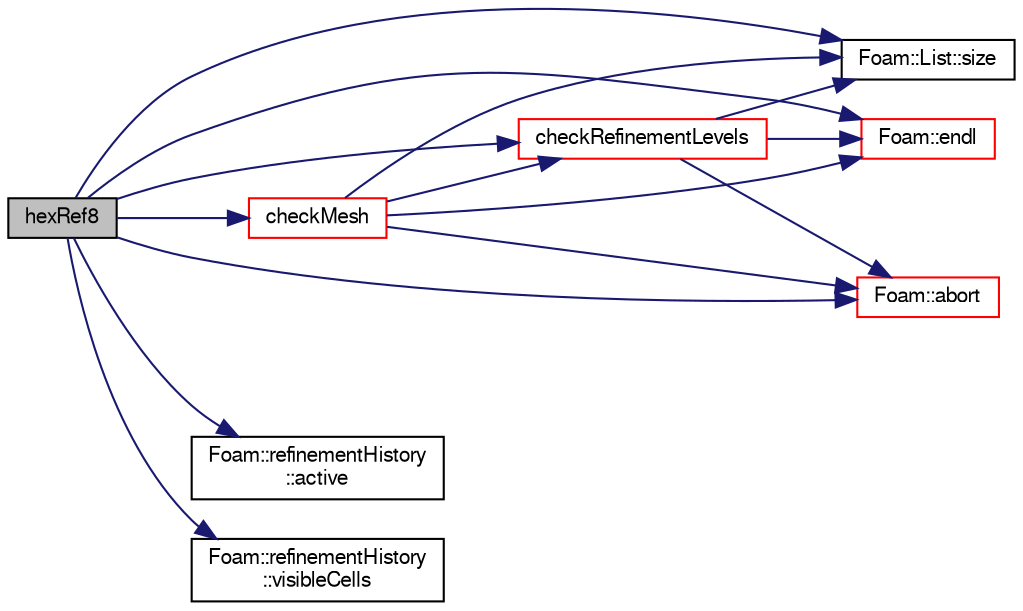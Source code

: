 digraph "hexRef8"
{
  bgcolor="transparent";
  edge [fontname="FreeSans",fontsize="10",labelfontname="FreeSans",labelfontsize="10"];
  node [fontname="FreeSans",fontsize="10",shape=record];
  rankdir="LR";
  Node396 [label="hexRef8",height=0.2,width=0.4,color="black", fillcolor="grey75", style="filled", fontcolor="black"];
  Node396 -> Node397 [color="midnightblue",fontsize="10",style="solid",fontname="FreeSans"];
  Node397 [label="Foam::abort",height=0.2,width=0.4,color="red",URL="$a21124.html#a447107a607d03e417307c203fa5fb44b"];
  Node396 -> Node440 [color="midnightblue",fontsize="10",style="solid",fontname="FreeSans"];
  Node440 [label="Foam::refinementHistory\l::active",height=0.2,width=0.4,color="black",URL="$a21690.html#ad9735e23cb0888fb98e1c5893aecff7e",tooltip="Is there unrefinement history. Note that this will fall over if. "];
  Node396 -> Node441 [color="midnightblue",fontsize="10",style="solid",fontname="FreeSans"];
  Node441 [label="checkMesh",height=0.2,width=0.4,color="red",URL="$a21654.html#a432ff341842268fa21b8363e6b2c45b9",tooltip="Debug: Check coupled mesh for correctness. "];
  Node441 -> Node405 [color="midnightblue",fontsize="10",style="solid",fontname="FreeSans"];
  Node405 [label="Foam::endl",height=0.2,width=0.4,color="red",URL="$a21124.html#a2db8fe02a0d3909e9351bb4275b23ce4",tooltip="Add newline and flush stream. "];
  Node441 -> Node397 [color="midnightblue",fontsize="10",style="solid",fontname="FreeSans"];
  Node441 -> Node492 [color="midnightblue",fontsize="10",style="solid",fontname="FreeSans"];
  Node492 [label="Foam::List::size",height=0.2,width=0.4,color="black",URL="$a25694.html#a8a5f6fa29bd4b500caf186f60245b384",tooltip="Override size to be inconsistent with allocated storage. "];
  Node441 -> Node777 [color="midnightblue",fontsize="10",style="solid",fontname="FreeSans"];
  Node777 [label="checkRefinementLevels",height=0.2,width=0.4,color="red",URL="$a21654.html#a02570ed86624586145fa5b8bb20a2d12",tooltip="Debug: Check 2:1 consistency across faces. "];
  Node777 -> Node405 [color="midnightblue",fontsize="10",style="solid",fontname="FreeSans"];
  Node777 -> Node492 [color="midnightblue",fontsize="10",style="solid",fontname="FreeSans"];
  Node777 -> Node397 [color="midnightblue",fontsize="10",style="solid",fontname="FreeSans"];
  Node396 -> Node777 [color="midnightblue",fontsize="10",style="solid",fontname="FreeSans"];
  Node396 -> Node405 [color="midnightblue",fontsize="10",style="solid",fontname="FreeSans"];
  Node396 -> Node492 [color="midnightblue",fontsize="10",style="solid",fontname="FreeSans"];
  Node396 -> Node778 [color="midnightblue",fontsize="10",style="solid",fontname="FreeSans"];
  Node778 [label="Foam::refinementHistory\l::visibleCells",height=0.2,width=0.4,color="black",URL="$a21690.html#a1dd5e1e53d1498657f07a2087f3eafa3",tooltip="Per cell in the current mesh (i.e. visible) either -1 (unrefined) "];
}
